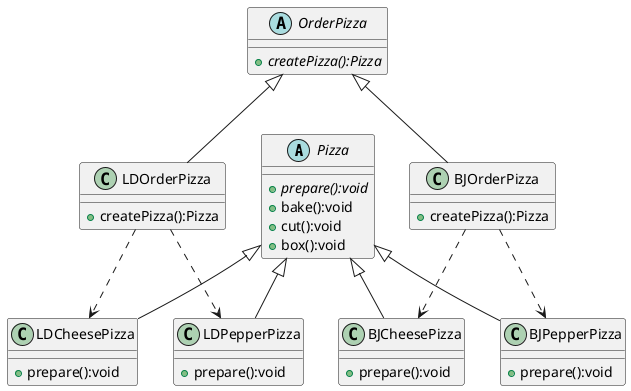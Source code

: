 @startuml
'https://plantuml.com/class-diagram

abstract class Pizza{
    +{abstract} prepare():void
    +bake():void
    +cut():void
    +box():void
}

class BJCheesePizza extends Pizza{
   +prepare():void
}

class BJPepperPizza extends Pizza{
    +prepare():void
}

class LDCheesePizza extends Pizza{
   +prepare():void
}

class LDPepperPizza extends Pizza{
    +prepare():void
}

abstract class OrderPizza{
    +{abstract} createPizza():Pizza
}


class BJOrderPizza extends OrderPizza{
    +createPizza():Pizza
}

class LDOrderPizza extends OrderPizza{
+createPizza():Pizza
}

BJOrderPizza ..> BJPepperPizza
BJOrderPizza ..> BJCheesePizza
LDOrderPizza ..> LDPepperPizza
LDOrderPizza ..> LDCheesePizza

@enduml